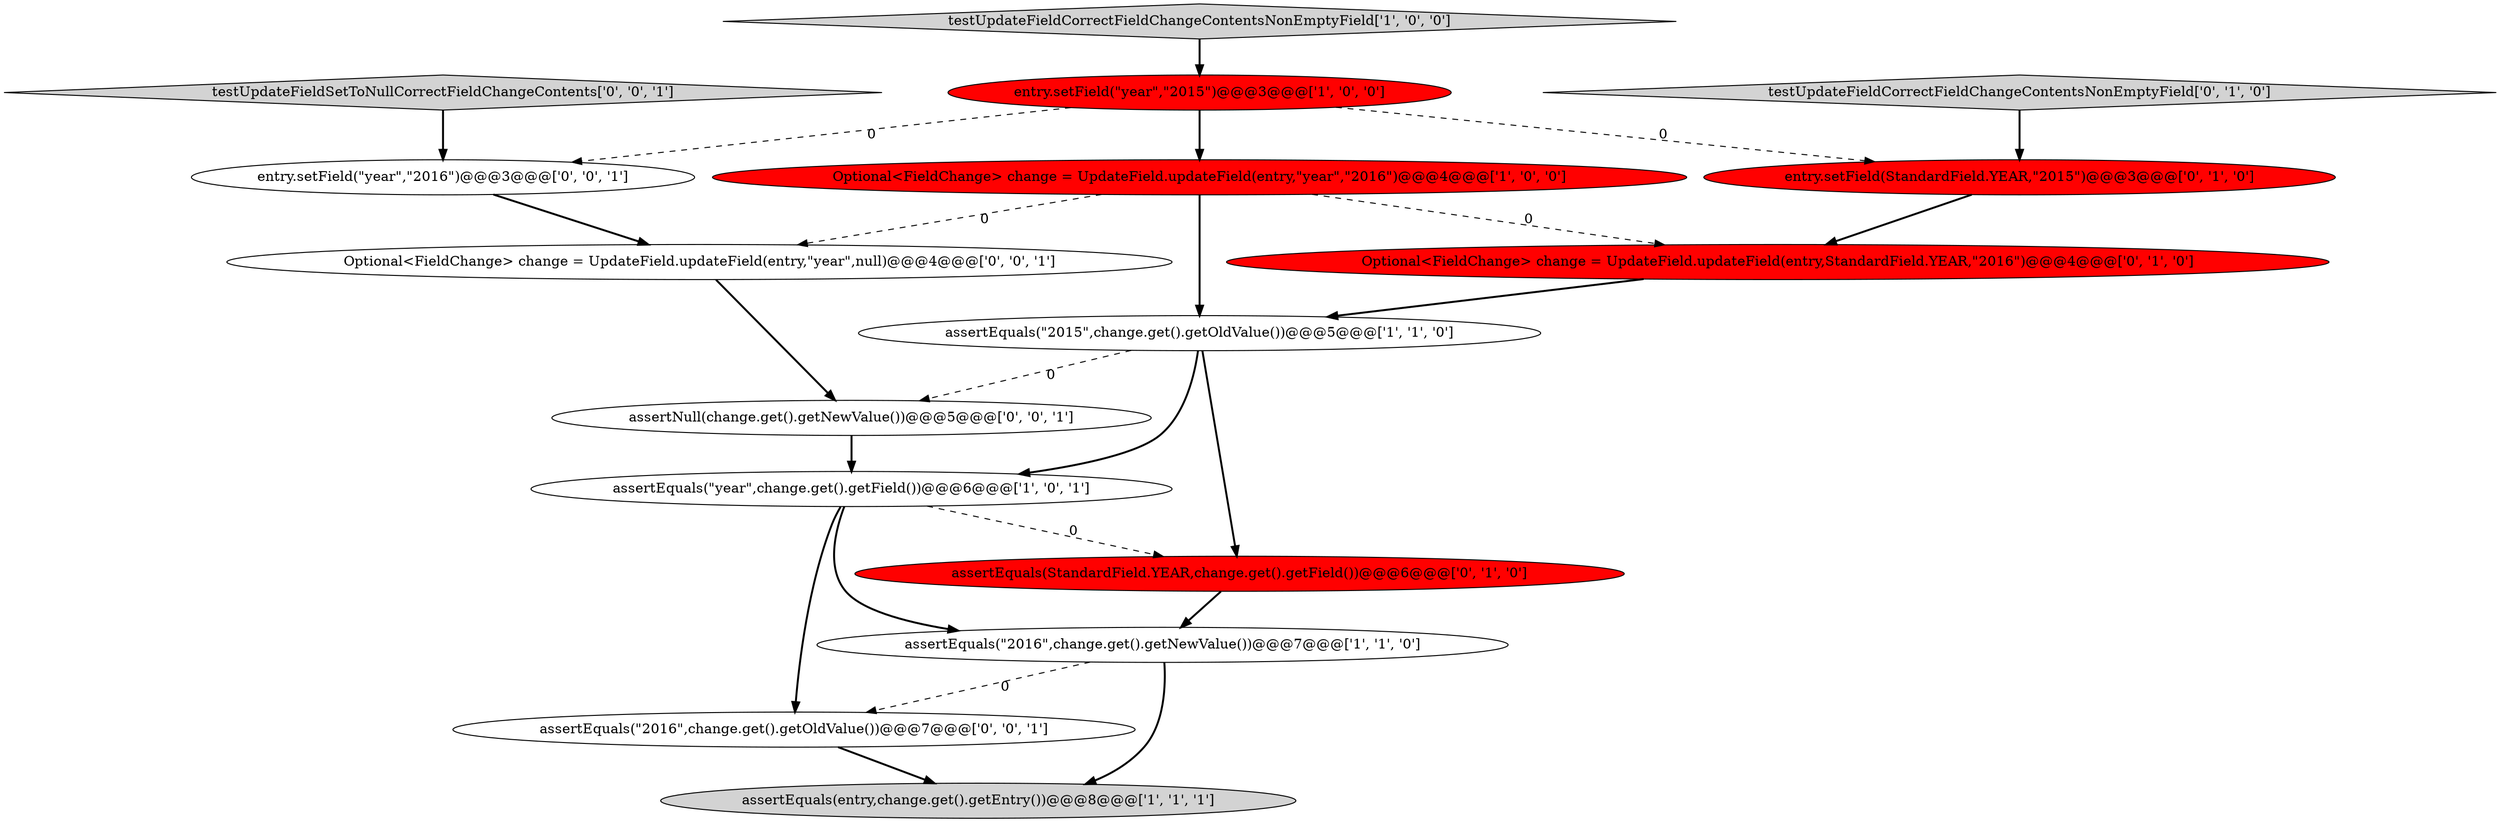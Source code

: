 digraph {
10 [style = filled, label = "entry.setField(StandardField.YEAR,\"2015\")@@@3@@@['0', '1', '0']", fillcolor = red, shape = ellipse image = "AAA1AAABBB2BBB"];
4 [style = filled, label = "Optional<FieldChange> change = UpdateField.updateField(entry,\"year\",\"2016\")@@@4@@@['1', '0', '0']", fillcolor = red, shape = ellipse image = "AAA1AAABBB1BBB"];
7 [style = filled, label = "testUpdateFieldCorrectFieldChangeContentsNonEmptyField['0', '1', '0']", fillcolor = lightgray, shape = diamond image = "AAA0AAABBB2BBB"];
13 [style = filled, label = "assertNull(change.get().getNewValue())@@@5@@@['0', '0', '1']", fillcolor = white, shape = ellipse image = "AAA0AAABBB3BBB"];
14 [style = filled, label = "entry.setField(\"year\",\"2016\")@@@3@@@['0', '0', '1']", fillcolor = white, shape = ellipse image = "AAA0AAABBB3BBB"];
6 [style = filled, label = "assertEquals(entry,change.get().getEntry())@@@8@@@['1', '1', '1']", fillcolor = lightgray, shape = ellipse image = "AAA0AAABBB1BBB"];
2 [style = filled, label = "assertEquals(\"2015\",change.get().getOldValue())@@@5@@@['1', '1', '0']", fillcolor = white, shape = ellipse image = "AAA0AAABBB1BBB"];
9 [style = filled, label = "assertEquals(StandardField.YEAR,change.get().getField())@@@6@@@['0', '1', '0']", fillcolor = red, shape = ellipse image = "AAA1AAABBB2BBB"];
12 [style = filled, label = "Optional<FieldChange> change = UpdateField.updateField(entry,\"year\",null)@@@4@@@['0', '0', '1']", fillcolor = white, shape = ellipse image = "AAA0AAABBB3BBB"];
15 [style = filled, label = "assertEquals(\"2016\",change.get().getOldValue())@@@7@@@['0', '0', '1']", fillcolor = white, shape = ellipse image = "AAA0AAABBB3BBB"];
11 [style = filled, label = "testUpdateFieldSetToNullCorrectFieldChangeContents['0', '0', '1']", fillcolor = lightgray, shape = diamond image = "AAA0AAABBB3BBB"];
5 [style = filled, label = "assertEquals(\"year\",change.get().getField())@@@6@@@['1', '0', '1']", fillcolor = white, shape = ellipse image = "AAA0AAABBB1BBB"];
0 [style = filled, label = "entry.setField(\"year\",\"2015\")@@@3@@@['1', '0', '0']", fillcolor = red, shape = ellipse image = "AAA1AAABBB1BBB"];
3 [style = filled, label = "testUpdateFieldCorrectFieldChangeContentsNonEmptyField['1', '0', '0']", fillcolor = lightgray, shape = diamond image = "AAA0AAABBB1BBB"];
8 [style = filled, label = "Optional<FieldChange> change = UpdateField.updateField(entry,StandardField.YEAR,\"2016\")@@@4@@@['0', '1', '0']", fillcolor = red, shape = ellipse image = "AAA1AAABBB2BBB"];
1 [style = filled, label = "assertEquals(\"2016\",change.get().getNewValue())@@@7@@@['1', '1', '0']", fillcolor = white, shape = ellipse image = "AAA0AAABBB1BBB"];
11->14 [style = bold, label=""];
7->10 [style = bold, label=""];
1->15 [style = dashed, label="0"];
5->15 [style = bold, label=""];
5->9 [style = dashed, label="0"];
15->6 [style = bold, label=""];
4->2 [style = bold, label=""];
2->9 [style = bold, label=""];
0->10 [style = dashed, label="0"];
3->0 [style = bold, label=""];
4->12 [style = dashed, label="0"];
0->14 [style = dashed, label="0"];
12->13 [style = bold, label=""];
5->1 [style = bold, label=""];
1->6 [style = bold, label=""];
10->8 [style = bold, label=""];
8->2 [style = bold, label=""];
0->4 [style = bold, label=""];
2->13 [style = dashed, label="0"];
14->12 [style = bold, label=""];
4->8 [style = dashed, label="0"];
13->5 [style = bold, label=""];
9->1 [style = bold, label=""];
2->5 [style = bold, label=""];
}
